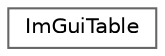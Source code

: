 digraph "Graphical Class Hierarchy"
{
 // LATEX_PDF_SIZE
  bgcolor="transparent";
  edge [fontname=Helvetica,fontsize=10,labelfontname=Helvetica,labelfontsize=10];
  node [fontname=Helvetica,fontsize=10,shape=box,height=0.2,width=0.4];
  rankdir="LR";
  Node0 [label="ImGuiTable",height=0.2,width=0.4,color="grey40", fillcolor="white", style="filled",URL="$struct_im_gui_table.html",tooltip=" "];
}

